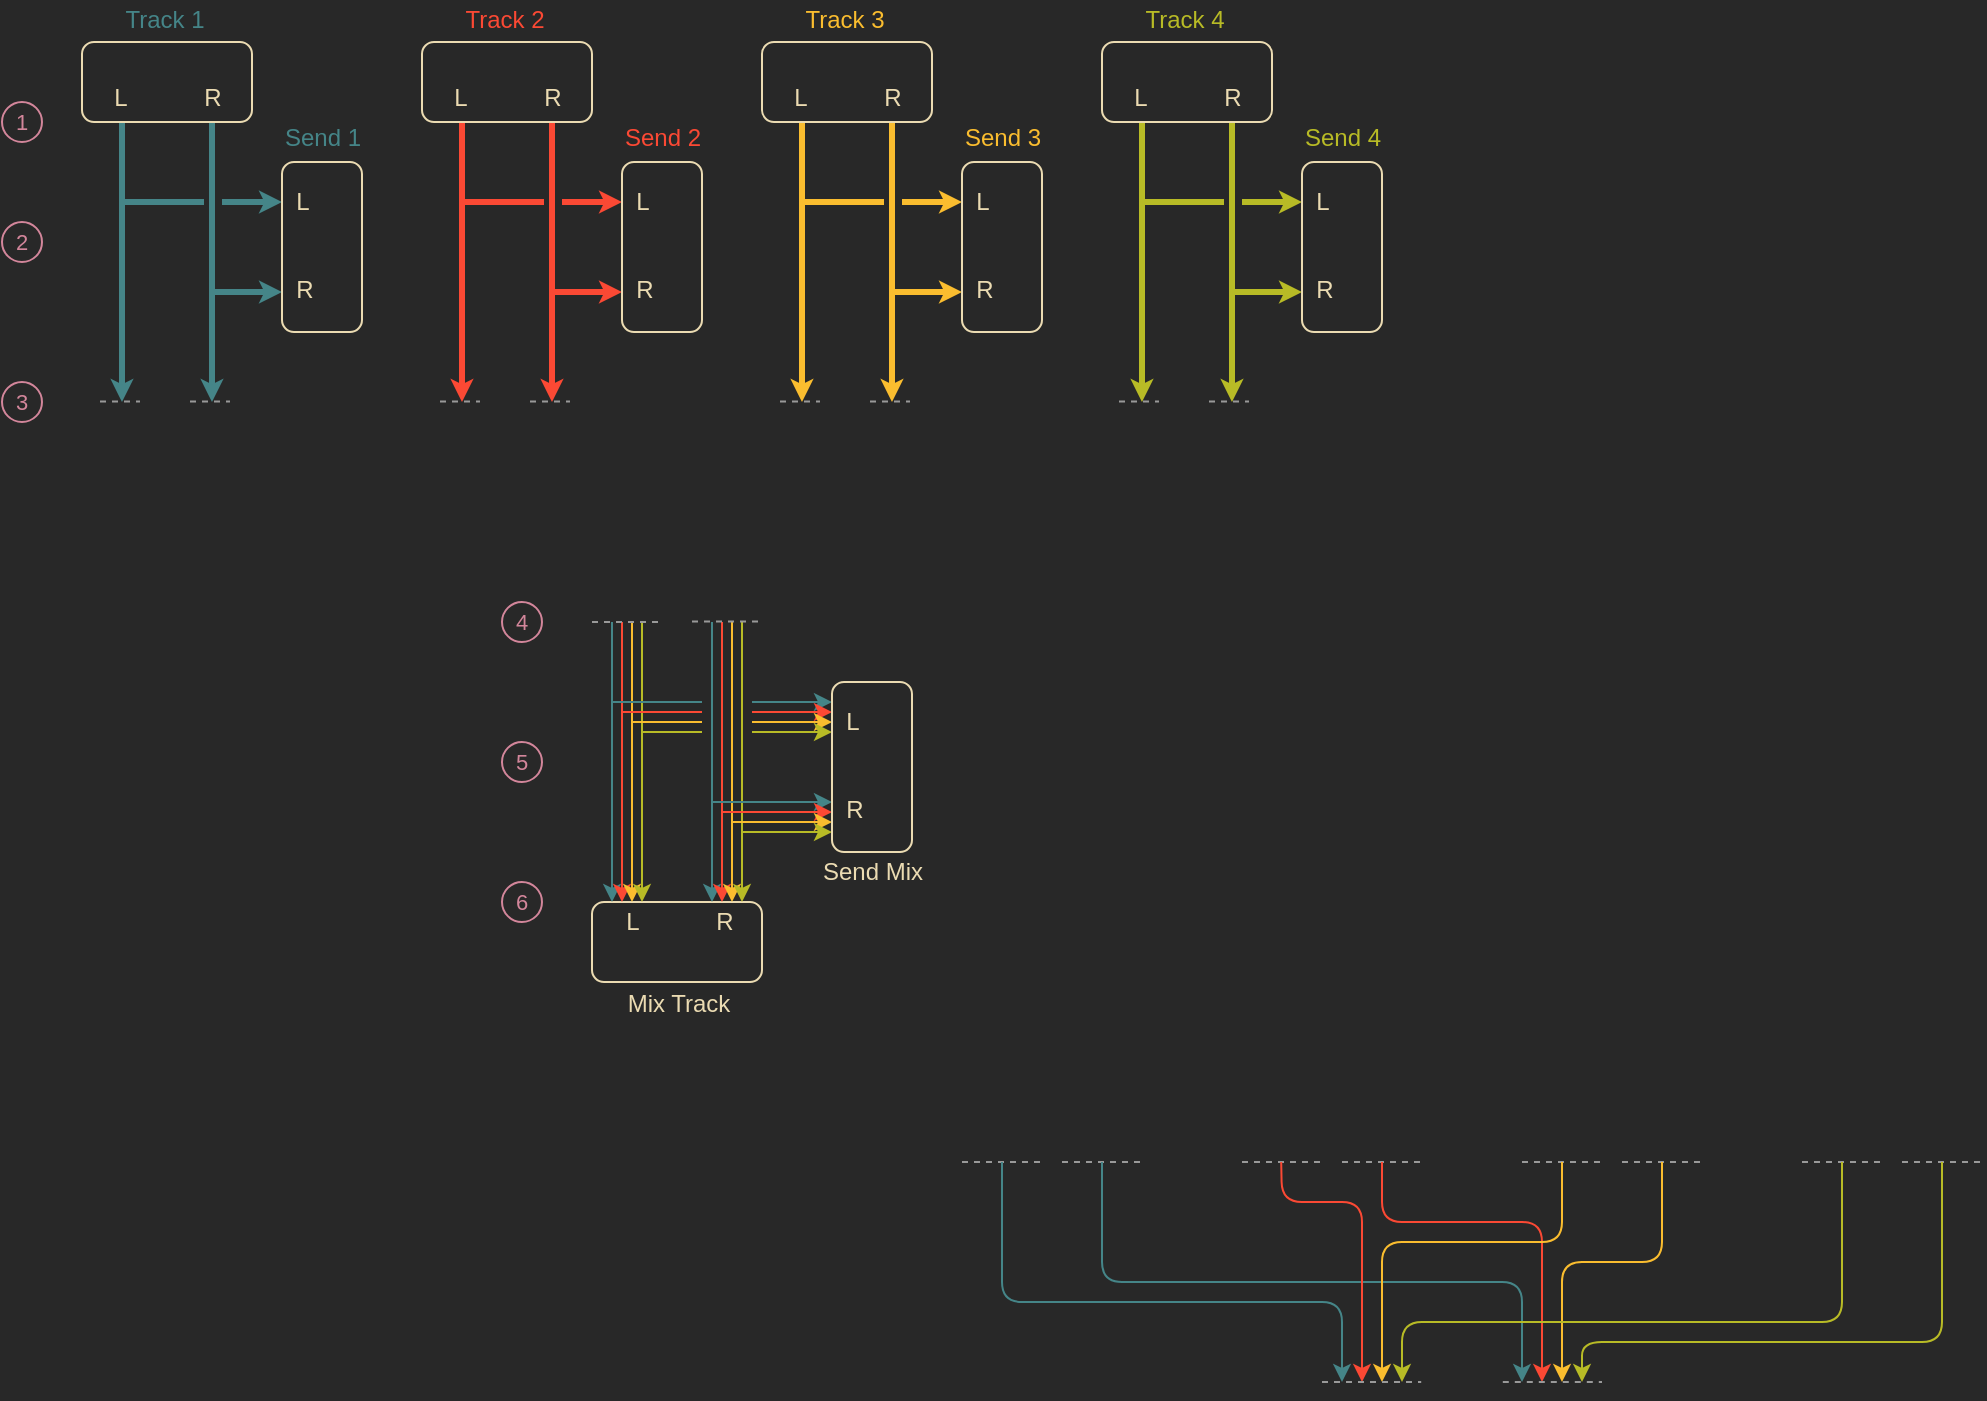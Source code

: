 <mxfile version="14.6.13" type="device"><diagram id="MW4TKRh5EKYy4bQn6-lB" name="Page-1"><mxGraphModel dx="1188" dy="754" grid="1" gridSize="10" guides="1" tooltips="1" connect="0" arrows="0" fold="1" page="1" pageScale="1" pageWidth="1100" pageHeight="850" background="#282828" math="0" shadow="0"><root><mxCell id="0"/><mxCell id="1" parent="0"/><mxCell id="tMvucrZqF7jBhHP5xZfq-64" value="Track 1" style="text;html=1;align=center;verticalAlign=middle;resizable=1;points=[];autosize=1;fontColor=#458588;movable=0;rotatable=0;deletable=0;editable=0;connectable=0;" parent="1" vertex="1"><mxGeometry x="91" y="19" width="60" height="20" as="geometry"/></mxCell><mxCell id="tMvucrZqF7jBhHP5xZfq-76" value="&lt;font&gt;1&lt;/font&gt;" style="ellipse;whiteSpace=wrap;html=1;aspect=fixed;rounded=1;fontSize=11;fillColor=#282828;fontColor=#d3869b;strokeColor=#d3869b;movable=0;resizable=1;rotatable=0;deletable=0;editable=0;connectable=0;" parent="1" vertex="1"><mxGeometry x="40" y="70" width="20" height="20" as="geometry"/></mxCell><mxCell id="Fj_ib0ddZ12_9ZGOI9lN-1" value="" style="rounded=1;whiteSpace=wrap;html=1;fontSize=8;strokeColor=#ebdbb2;fontColor=#ebdbb2;fillColor=#282828;movable=1;resizable=1;rotatable=1;deletable=1;editable=1;connectable=1;" parent="1" vertex="1"><mxGeometry x="335" y="470" width="85" height="40" as="geometry"/></mxCell><mxCell id="Fj_ib0ddZ12_9ZGOI9lN-5" value="" style="endArrow=classic;html=1;fillColor=#e1d5e7;strokeColor=#458588;movable=1;resizable=1;rotatable=1;deletable=1;editable=1;connectable=1;" parent="1" edge="1"><mxGeometry width="50" height="50" relative="1" as="geometry"><mxPoint x="345" y="330" as="sourcePoint"/><mxPoint x="345" y="470" as="targetPoint"/></mxGeometry></mxCell><mxCell id="Fj_ib0ddZ12_9ZGOI9lN-6" value="" style="endArrow=classic;html=1;fillColor=#f0a30a;strokeColor=#fb4934;movable=1;resizable=1;rotatable=1;deletable=1;editable=1;connectable=1;" parent="1" edge="1"><mxGeometry width="50" height="50" relative="1" as="geometry"><mxPoint x="350" y="330" as="sourcePoint"/><mxPoint x="350" y="470" as="targetPoint"/></mxGeometry></mxCell><mxCell id="Fj_ib0ddZ12_9ZGOI9lN-7" value="" style="endArrow=classic;html=1;fillColor=#e1d5e7;strokeColor=#fabd2f;movable=1;resizable=1;rotatable=1;deletable=1;editable=1;connectable=1;" parent="1" edge="1"><mxGeometry width="50" height="50" relative="1" as="geometry"><mxPoint x="355" y="330" as="sourcePoint"/><mxPoint x="355" y="470" as="targetPoint"/></mxGeometry></mxCell><mxCell id="Fj_ib0ddZ12_9ZGOI9lN-8" value="" style="endArrow=classic;html=1;fillColor=#f0a30a;strokeColor=#b8bb26;movable=1;resizable=1;rotatable=1;deletable=1;editable=1;connectable=1;" parent="1" edge="1"><mxGeometry width="50" height="50" relative="1" as="geometry"><mxPoint x="360" y="330" as="sourcePoint"/><mxPoint x="360" y="470" as="targetPoint"/></mxGeometry></mxCell><mxCell id="Fj_ib0ddZ12_9ZGOI9lN-18" value="" style="endArrow=classic;html=1;fillColor=#e1d5e7;strokeColor=#458588;movable=1;resizable=1;rotatable=1;deletable=1;editable=1;connectable=1;" parent="1" edge="1"><mxGeometry width="50" height="50" relative="1" as="geometry"><mxPoint x="395" y="330" as="sourcePoint"/><mxPoint x="395" y="470" as="targetPoint"/></mxGeometry></mxCell><mxCell id="Fj_ib0ddZ12_9ZGOI9lN-19" value="" style="endArrow=classic;html=1;fillColor=#f0a30a;strokeColor=#fb4934;movable=1;resizable=1;rotatable=1;deletable=1;editable=1;connectable=1;" parent="1" edge="1"><mxGeometry width="50" height="50" relative="1" as="geometry"><mxPoint x="400" y="330" as="sourcePoint"/><mxPoint x="400" y="470" as="targetPoint"/></mxGeometry></mxCell><mxCell id="Fj_ib0ddZ12_9ZGOI9lN-20" value="" style="endArrow=classic;html=1;fillColor=#e1d5e7;strokeColor=#fabd2f;movable=1;resizable=1;rotatable=1;deletable=1;editable=1;connectable=1;" parent="1" edge="1"><mxGeometry width="50" height="50" relative="1" as="geometry"><mxPoint x="405" y="330" as="sourcePoint"/><mxPoint x="405" y="470" as="targetPoint"/></mxGeometry></mxCell><mxCell id="Fj_ib0ddZ12_9ZGOI9lN-21" value="" style="endArrow=classic;html=1;fillColor=#f0a30a;strokeColor=#b8bb26;movable=1;resizable=1;rotatable=1;deletable=1;editable=1;connectable=1;" parent="1" edge="1"><mxGeometry width="50" height="50" relative="1" as="geometry"><mxPoint x="410" y="330" as="sourcePoint"/><mxPoint x="410" y="470" as="targetPoint"/></mxGeometry></mxCell><mxCell id="Fj_ib0ddZ12_9ZGOI9lN-22" value="&lt;br&gt;&lt;br&gt;&lt;br&gt;&lt;br&gt;&lt;br&gt;&lt;br&gt;&lt;br&gt;&lt;br&gt;&lt;br&gt;&lt;br&gt;&lt;br&gt;&lt;br&gt;&lt;br&gt;&lt;br&gt;&lt;br&gt;&lt;br&gt;" style="endArrow=classic;html=1;fillColor=#e1d5e7;strokeColor=#458588;movable=1;resizable=1;rotatable=1;deletable=1;editable=1;connectable=1;" parent="1" edge="1"><mxGeometry width="50" height="50" relative="1" as="geometry"><mxPoint x="415" y="370" as="sourcePoint"/><mxPoint x="455" y="370" as="targetPoint"/></mxGeometry></mxCell><mxCell id="Fj_ib0ddZ12_9ZGOI9lN-25" value="" style="endArrow=classic;html=1;fillColor=#f0a30a;strokeColor=#fb4934;movable=1;resizable=1;rotatable=1;deletable=1;editable=1;connectable=1;" parent="1" edge="1"><mxGeometry width="50" height="50" relative="1" as="geometry"><mxPoint x="415" y="375" as="sourcePoint"/><mxPoint x="455" y="375" as="targetPoint"/></mxGeometry></mxCell><mxCell id="Fj_ib0ddZ12_9ZGOI9lN-24" value="" style="endArrow=classic;html=1;fillColor=#e1d5e7;strokeColor=#fabd2f;movable=1;resizable=1;rotatable=1;deletable=1;editable=1;connectable=1;" parent="1" edge="1"><mxGeometry width="50" height="50" relative="1" as="geometry"><mxPoint x="415" y="380" as="sourcePoint"/><mxPoint x="455" y="380" as="targetPoint"/></mxGeometry></mxCell><mxCell id="Fj_ib0ddZ12_9ZGOI9lN-26" value="" style="endArrow=classic;html=1;fillColor=#f0a30a;strokeColor=#b8bb26;movable=1;resizable=1;rotatable=1;deletable=1;editable=1;connectable=1;" parent="1" edge="1"><mxGeometry width="50" height="50" relative="1" as="geometry"><mxPoint x="415" y="385" as="sourcePoint"/><mxPoint x="455" y="385" as="targetPoint"/></mxGeometry></mxCell><mxCell id="Fj_ib0ddZ12_9ZGOI9lN-27" value="" style="endArrow=classic;html=1;fillColor=#e1d5e7;strokeColor=#458588;movable=1;resizable=1;rotatable=1;deletable=1;editable=1;connectable=1;" parent="1" edge="1"><mxGeometry width="50" height="50" relative="1" as="geometry"><mxPoint x="395" y="420" as="sourcePoint"/><mxPoint x="455" y="420" as="targetPoint"/></mxGeometry></mxCell><mxCell id="Fj_ib0ddZ12_9ZGOI9lN-28" value="" style="endArrow=classic;html=1;fillColor=#f0a30a;strokeColor=#fb4934;movable=1;resizable=1;rotatable=1;deletable=1;editable=1;connectable=1;" parent="1" edge="1"><mxGeometry width="50" height="50" relative="1" as="geometry"><mxPoint x="400" y="425" as="sourcePoint"/><mxPoint x="455" y="425" as="targetPoint"/></mxGeometry></mxCell><mxCell id="Fj_ib0ddZ12_9ZGOI9lN-29" value="" style="endArrow=classic;html=1;fillColor=#e1d5e7;strokeColor=#fabd2f;movable=1;resizable=1;rotatable=1;deletable=1;editable=1;connectable=1;" parent="1" edge="1"><mxGeometry width="50" height="50" relative="1" as="geometry"><mxPoint x="405" y="430" as="sourcePoint"/><mxPoint x="455" y="430" as="targetPoint"/></mxGeometry></mxCell><mxCell id="Fj_ib0ddZ12_9ZGOI9lN-30" value="" style="endArrow=classic;html=1;fillColor=#f0a30a;strokeColor=#b8bb26;movable=1;resizable=1;rotatable=1;deletable=1;editable=1;connectable=1;" parent="1" edge="1"><mxGeometry width="50" height="50" relative="1" as="geometry"><mxPoint x="410" y="435" as="sourcePoint"/><mxPoint x="455" y="435" as="targetPoint"/></mxGeometry></mxCell><mxCell id="Fj_ib0ddZ12_9ZGOI9lN-33" value="" style="endArrow=classic;html=1;fillColor=#e1d5e7;strokeColor=#458588;strokeWidth=3;endSize=2;movable=0;resizable=1;rotatable=0;deletable=0;editable=0;connectable=0;startSize=4;" parent="1" edge="1"><mxGeometry width="50" height="50" relative="1" as="geometry"><mxPoint x="100" y="80" as="sourcePoint"/><mxPoint x="100" y="220" as="targetPoint"/></mxGeometry></mxCell><mxCell id="Fj_ib0ddZ12_9ZGOI9lN-35" value="" style="endArrow=classic;html=1;fillColor=#e1d5e7;strokeColor=#458588;strokeWidth=3;endSize=2;movable=0;resizable=1;rotatable=0;deletable=0;editable=0;connectable=0;startSize=4;" parent="1" edge="1"><mxGeometry width="50" height="50" relative="1" as="geometry"><mxPoint x="145" y="80" as="sourcePoint"/><mxPoint x="145" y="220" as="targetPoint"/></mxGeometry></mxCell><mxCell id="Fj_ib0ddZ12_9ZGOI9lN-31" value="" style="rounded=1;whiteSpace=wrap;html=1;fontSize=8;strokeColor=#ebdbb2;fontColor=#ebdbb2;fillColor=#282828;movable=0;resizable=1;rotatable=0;deletable=0;editable=0;connectable=0;" parent="1" vertex="1"><mxGeometry x="80" y="40" width="85" height="40" as="geometry"/></mxCell><mxCell id="Fj_ib0ddZ12_9ZGOI9lN-36" value="" style="endArrow=classic;html=1;fillColor=#e1d5e7;strokeColor=#458588;strokeWidth=3;endSize=2;movable=0;resizable=1;rotatable=0;deletable=0;editable=0;connectable=0;startSize=4;" parent="1" edge="1"><mxGeometry width="50" height="50" relative="1" as="geometry"><mxPoint x="150" y="120" as="sourcePoint"/><mxPoint x="180" y="120" as="targetPoint"/></mxGeometry></mxCell><mxCell id="Fj_ib0ddZ12_9ZGOI9lN-37" value="" style="endArrow=classic;html=1;fillColor=#e1d5e7;strokeColor=#458588;strokeWidth=3;endSize=2;movable=0;resizable=1;rotatable=0;deletable=0;editable=0;connectable=0;startSize=4;" parent="1" edge="1"><mxGeometry width="50" height="50" relative="1" as="geometry"><mxPoint x="145" y="165" as="sourcePoint"/><mxPoint x="180" y="165" as="targetPoint"/></mxGeometry></mxCell><mxCell id="Fj_ib0ddZ12_9ZGOI9lN-38" value="" style="endArrow=none;html=1;fillColor=#e1d5e7;strokeColor=#458588;strokeWidth=3;endSize=2;endFill=0;movable=0;resizable=1;rotatable=0;deletable=0;editable=0;connectable=0;startSize=4;" parent="1" edge="1"><mxGeometry width="50" height="50" relative="1" as="geometry"><mxPoint x="101" y="120" as="sourcePoint"/><mxPoint x="141" y="120" as="targetPoint"/></mxGeometry></mxCell><mxCell id="Fj_ib0ddZ12_9ZGOI9lN-39" value="" style="endArrow=none;html=1;fontSize=8;fillColor=#f0a30a;dashed=1;strokeColor=#999999;movable=0;resizable=1;rotatable=0;deletable=0;editable=0;connectable=0;strokeWidth=1;" parent="1" edge="1"><mxGeometry width="50" height="50" relative="1" as="geometry"><mxPoint x="89" y="219.76" as="sourcePoint"/><mxPoint x="109" y="219.76" as="targetPoint"/></mxGeometry></mxCell><mxCell id="Fj_ib0ddZ12_9ZGOI9lN-40" value="" style="endArrow=none;html=1;fontSize=8;fillColor=#f0a30a;dashed=1;strokeColor=#999999;movable=0;resizable=1;rotatable=0;deletable=0;editable=0;connectable=0;strokeWidth=1;" parent="1" edge="1"><mxGeometry width="50" height="50" relative="1" as="geometry"><mxPoint x="134" y="219.76" as="sourcePoint"/><mxPoint x="154" y="219.76" as="targetPoint"/></mxGeometry></mxCell><mxCell id="Fj_ib0ddZ12_9ZGOI9lN-32" value="" style="rounded=1;whiteSpace=wrap;html=1;fontSize=8;strokeColor=#ebdbb2;fontColor=#ebdbb2;fillColor=#282828;movable=0;resizable=1;rotatable=0;deletable=0;editable=0;connectable=0;" parent="1" vertex="1"><mxGeometry x="180" y="100" width="40" height="85" as="geometry"/></mxCell><mxCell id="Fj_ib0ddZ12_9ZGOI9lN-41" value="Mix Track" style="text;html=1;align=center;verticalAlign=middle;resizable=1;points=[];autosize=1;fontColor=#ebdbb2;movable=1;rotatable=1;deletable=1;editable=1;connectable=1;" parent="1" vertex="1"><mxGeometry x="347" y="512" width="61" height="18" as="geometry"/></mxCell><mxCell id="Fj_ib0ddZ12_9ZGOI9lN-42" value="Send 1" style="text;html=1;align=center;verticalAlign=middle;resizable=1;points=[];autosize=1;fontColor=#458588;movable=0;rotatable=0;deletable=0;editable=0;connectable=0;" parent="1" vertex="1"><mxGeometry x="175" y="78" width="50" height="20" as="geometry"/></mxCell><mxCell id="Fj_ib0ddZ12_9ZGOI9lN-43" value="L" style="text;html=1;align=center;verticalAlign=middle;resizable=1;points=[];autosize=1;fontColor=#ebdbb2;movable=0;rotatable=0;deletable=0;editable=0;connectable=0;" parent="1" vertex="1"><mxGeometry x="89" y="58" width="20" height="20" as="geometry"/></mxCell><mxCell id="Fj_ib0ddZ12_9ZGOI9lN-44" value="R" style="text;html=1;align=center;verticalAlign=middle;resizable=1;points=[];autosize=1;fontColor=#ebdbb2;movable=0;rotatable=0;deletable=0;editable=0;connectable=0;" parent="1" vertex="1"><mxGeometry x="135" y="58" width="20" height="20" as="geometry"/></mxCell><mxCell id="Fj_ib0ddZ12_9ZGOI9lN-45" value="L" style="text;html=1;align=center;verticalAlign=middle;resizable=1;points=[];autosize=1;fontColor=#ebdbb2;movable=0;rotatable=0;deletable=0;editable=0;connectable=0;" parent="1" vertex="1"><mxGeometry x="180" y="110" width="20" height="20" as="geometry"/></mxCell><mxCell id="Fj_ib0ddZ12_9ZGOI9lN-46" value="R" style="text;html=1;align=center;verticalAlign=middle;resizable=1;points=[];autosize=1;fontColor=#ebdbb2;movable=0;rotatable=0;deletable=0;editable=0;connectable=0;" parent="1" vertex="1"><mxGeometry x="181" y="155" width="19" height="18" as="geometry"/></mxCell><mxCell id="Fj_ib0ddZ12_9ZGOI9lN-47" value="Track 2" style="text;html=1;align=center;verticalAlign=middle;resizable=1;points=[];autosize=1;fontColor=#FB4934;movable=0;rotatable=0;deletable=0;editable=0;connectable=0;" parent="1" vertex="1"><mxGeometry x="261" y="19" width="60" height="20" as="geometry"/></mxCell><mxCell id="Fj_ib0ddZ12_9ZGOI9lN-48" value="" style="endArrow=classic;html=1;fillColor=#e1d5e7;strokeWidth=3;endSize=2;strokeColor=#FB4934;movable=0;resizable=1;rotatable=0;deletable=0;editable=0;connectable=0;startSize=4;" parent="1" edge="1"><mxGeometry width="50" height="50" relative="1" as="geometry"><mxPoint x="270" y="80" as="sourcePoint"/><mxPoint x="270" y="220" as="targetPoint"/></mxGeometry></mxCell><mxCell id="Fj_ib0ddZ12_9ZGOI9lN-49" value="" style="endArrow=classic;html=1;fillColor=#e1d5e7;strokeWidth=3;endSize=2;strokeColor=#FB4934;movable=0;resizable=1;rotatable=0;deletable=0;editable=0;connectable=0;startSize=4;" parent="1" edge="1"><mxGeometry width="50" height="50" relative="1" as="geometry"><mxPoint x="315" y="80" as="sourcePoint"/><mxPoint x="315" y="220" as="targetPoint"/></mxGeometry></mxCell><mxCell id="Fj_ib0ddZ12_9ZGOI9lN-50" value="" style="rounded=1;whiteSpace=wrap;html=1;fontSize=8;strokeColor=#ebdbb2;fontColor=#ebdbb2;fillColor=#282828;movable=0;resizable=1;rotatable=0;deletable=0;editable=0;connectable=0;" parent="1" vertex="1"><mxGeometry x="250" y="40" width="85" height="40" as="geometry"/></mxCell><mxCell id="Fj_ib0ddZ12_9ZGOI9lN-51" value="" style="endArrow=classic;html=1;fillColor=#e1d5e7;strokeWidth=3;endSize=2;strokeColor=#FB4934;movable=0;resizable=1;rotatable=0;deletable=0;editable=0;connectable=0;startSize=4;" parent="1" edge="1"><mxGeometry width="50" height="50" relative="1" as="geometry"><mxPoint x="320" y="120" as="sourcePoint"/><mxPoint x="350" y="120" as="targetPoint"/></mxGeometry></mxCell><mxCell id="Fj_ib0ddZ12_9ZGOI9lN-52" value="" style="endArrow=classic;html=1;fillColor=#e1d5e7;strokeWidth=3;endSize=2;strokeColor=#FB4934;movable=0;resizable=1;rotatable=0;deletable=0;editable=0;connectable=0;startSize=4;" parent="1" edge="1"><mxGeometry width="50" height="50" relative="1" as="geometry"><mxPoint x="315" y="165" as="sourcePoint"/><mxPoint x="350" y="165" as="targetPoint"/></mxGeometry></mxCell><mxCell id="Fj_ib0ddZ12_9ZGOI9lN-53" value="" style="endArrow=none;html=1;fillColor=#e1d5e7;strokeWidth=3;endSize=2;endFill=0;strokeColor=#FB4934;movable=0;resizable=1;rotatable=0;deletable=0;editable=0;connectable=0;startSize=4;" parent="1" edge="1"><mxGeometry width="50" height="50" relative="1" as="geometry"><mxPoint x="271" y="120" as="sourcePoint"/><mxPoint x="311" y="120" as="targetPoint"/></mxGeometry></mxCell><mxCell id="Fj_ib0ddZ12_9ZGOI9lN-54" value="" style="endArrow=none;html=1;fontSize=8;fillColor=#f0a30a;dashed=1;strokeColor=#999999;movable=0;resizable=1;rotatable=0;deletable=0;editable=0;connectable=0;strokeWidth=1;" parent="1" edge="1"><mxGeometry width="50" height="50" relative="1" as="geometry"><mxPoint x="259" y="219.76" as="sourcePoint"/><mxPoint x="279" y="219.76" as="targetPoint"/></mxGeometry></mxCell><mxCell id="Fj_ib0ddZ12_9ZGOI9lN-55" value="" style="endArrow=none;html=1;fontSize=8;fillColor=#f0a30a;dashed=1;strokeColor=#999999;movable=0;resizable=1;rotatable=0;deletable=0;editable=0;connectable=0;strokeWidth=1;" parent="1" edge="1"><mxGeometry width="50" height="50" relative="1" as="geometry"><mxPoint x="304" y="219.76" as="sourcePoint"/><mxPoint x="324" y="219.76" as="targetPoint"/></mxGeometry></mxCell><mxCell id="Fj_ib0ddZ12_9ZGOI9lN-56" value="" style="rounded=1;whiteSpace=wrap;html=1;fontSize=8;strokeColor=#ebdbb2;fontColor=#ebdbb2;fillColor=#282828;movable=0;resizable=1;rotatable=0;deletable=0;editable=0;connectable=0;" parent="1" vertex="1"><mxGeometry x="350" y="100" width="40" height="85" as="geometry"/></mxCell><mxCell id="Fj_ib0ddZ12_9ZGOI9lN-57" value="Send 2" style="text;html=1;align=center;verticalAlign=middle;resizable=1;points=[];autosize=1;fontColor=#FB4934;movable=0;rotatable=0;deletable=0;editable=0;connectable=0;" parent="1" vertex="1"><mxGeometry x="345" y="78" width="50" height="20" as="geometry"/></mxCell><mxCell id="Fj_ib0ddZ12_9ZGOI9lN-58" value="L" style="text;html=1;align=center;verticalAlign=middle;resizable=1;points=[];autosize=1;fontColor=#ebdbb2;movable=0;rotatable=0;deletable=0;editable=0;connectable=0;" parent="1" vertex="1"><mxGeometry x="259" y="58" width="20" height="20" as="geometry"/></mxCell><mxCell id="Fj_ib0ddZ12_9ZGOI9lN-59" value="R" style="text;html=1;align=center;verticalAlign=middle;resizable=1;points=[];autosize=1;fontColor=#ebdbb2;movable=0;rotatable=0;deletable=0;editable=0;connectable=0;" parent="1" vertex="1"><mxGeometry x="305" y="58" width="20" height="20" as="geometry"/></mxCell><mxCell id="Fj_ib0ddZ12_9ZGOI9lN-60" value="L" style="text;html=1;align=center;verticalAlign=middle;resizable=1;points=[];autosize=1;fontColor=#ebdbb2;movable=0;rotatable=0;deletable=0;editable=0;connectable=0;" parent="1" vertex="1"><mxGeometry x="350" y="110" width="20" height="20" as="geometry"/></mxCell><mxCell id="Fj_ib0ddZ12_9ZGOI9lN-61" value="R" style="text;html=1;align=center;verticalAlign=middle;resizable=1;points=[];autosize=1;fontColor=#ebdbb2;movable=0;rotatable=0;deletable=0;editable=0;connectable=0;" parent="1" vertex="1"><mxGeometry x="351" y="155" width="19" height="18" as="geometry"/></mxCell><mxCell id="Fj_ib0ddZ12_9ZGOI9lN-62" value="Track 3" style="text;html=1;align=center;verticalAlign=middle;resizable=1;points=[];autosize=1;fontColor=#FABD2F;movable=0;rotatable=0;deletable=0;editable=0;connectable=0;" parent="1" vertex="1"><mxGeometry x="431" y="19" width="60" height="20" as="geometry"/></mxCell><mxCell id="Fj_ib0ddZ12_9ZGOI9lN-63" value="" style="endArrow=classic;html=1;fillColor=#e1d5e7;strokeWidth=3;endSize=2;strokeColor=#FABD2F;movable=0;resizable=1;rotatable=0;deletable=0;editable=0;connectable=0;startSize=4;" parent="1" edge="1"><mxGeometry width="50" height="50" relative="1" as="geometry"><mxPoint x="440" y="80" as="sourcePoint"/><mxPoint x="440" y="220" as="targetPoint"/></mxGeometry></mxCell><mxCell id="Fj_ib0ddZ12_9ZGOI9lN-64" value="" style="endArrow=classic;html=1;fillColor=#e1d5e7;strokeWidth=3;endSize=2;strokeColor=#FABD2F;movable=0;resizable=1;rotatable=0;deletable=0;editable=0;connectable=0;startSize=4;" parent="1" edge="1"><mxGeometry width="50" height="50" relative="1" as="geometry"><mxPoint x="485" y="80" as="sourcePoint"/><mxPoint x="485" y="220" as="targetPoint"/></mxGeometry></mxCell><mxCell id="Fj_ib0ddZ12_9ZGOI9lN-65" value="" style="rounded=1;whiteSpace=wrap;html=1;fontSize=8;strokeColor=#ebdbb2;fontColor=#ebdbb2;fillColor=#282828;movable=0;resizable=1;rotatable=0;deletable=0;editable=0;connectable=0;" parent="1" vertex="1"><mxGeometry x="420" y="40" width="85" height="40" as="geometry"/></mxCell><mxCell id="Fj_ib0ddZ12_9ZGOI9lN-66" value="" style="endArrow=classic;html=1;fillColor=#e1d5e7;strokeWidth=3;endSize=2;strokeColor=#FABD2F;movable=0;resizable=1;rotatable=0;deletable=0;editable=0;connectable=0;startSize=4;" parent="1" edge="1"><mxGeometry width="50" height="50" relative="1" as="geometry"><mxPoint x="490" y="120.0" as="sourcePoint"/><mxPoint x="520" y="120.0" as="targetPoint"/></mxGeometry></mxCell><mxCell id="Fj_ib0ddZ12_9ZGOI9lN-67" value="" style="endArrow=classic;html=1;fillColor=#e1d5e7;strokeWidth=3;endSize=2;strokeColor=#FABD2F;movable=0;resizable=1;rotatable=0;deletable=0;editable=0;connectable=0;startSize=4;" parent="1" edge="1"><mxGeometry width="50" height="50" relative="1" as="geometry"><mxPoint x="485" y="165" as="sourcePoint"/><mxPoint x="520" y="165" as="targetPoint"/></mxGeometry></mxCell><mxCell id="Fj_ib0ddZ12_9ZGOI9lN-68" value="" style="endArrow=none;html=1;fillColor=#e1d5e7;strokeWidth=3;endSize=2;endFill=0;strokeColor=#FABD2F;movable=0;resizable=1;rotatable=0;deletable=0;editable=0;connectable=0;startSize=4;" parent="1" edge="1"><mxGeometry width="50" height="50" relative="1" as="geometry"><mxPoint x="441" y="120.0" as="sourcePoint"/><mxPoint x="481" y="120.0" as="targetPoint"/></mxGeometry></mxCell><mxCell id="Fj_ib0ddZ12_9ZGOI9lN-69" value="" style="endArrow=none;html=1;fontSize=8;fillColor=#f0a30a;dashed=1;strokeColor=#999999;movable=0;resizable=1;rotatable=0;deletable=0;editable=0;connectable=0;" parent="1" edge="1"><mxGeometry width="50" height="50" relative="1" as="geometry"><mxPoint x="429" y="219.76" as="sourcePoint"/><mxPoint x="449" y="219.76" as="targetPoint"/></mxGeometry></mxCell><mxCell id="Fj_ib0ddZ12_9ZGOI9lN-70" value="" style="endArrow=none;html=1;fontSize=8;fillColor=#f0a30a;dashed=1;strokeColor=#999999;movable=0;resizable=1;rotatable=0;deletable=0;editable=0;connectable=0;" parent="1" edge="1"><mxGeometry width="50" height="50" relative="1" as="geometry"><mxPoint x="474" y="219.76" as="sourcePoint"/><mxPoint x="494" y="219.76" as="targetPoint"/></mxGeometry></mxCell><mxCell id="Fj_ib0ddZ12_9ZGOI9lN-71" value="" style="rounded=1;whiteSpace=wrap;html=1;fontSize=8;strokeColor=#ebdbb2;fontColor=#ebdbb2;fillColor=#282828;movable=0;resizable=1;rotatable=0;deletable=0;editable=0;connectable=0;" parent="1" vertex="1"><mxGeometry x="520" y="100" width="40" height="85" as="geometry"/></mxCell><mxCell id="Fj_ib0ddZ12_9ZGOI9lN-72" value="Send 3" style="text;html=1;align=center;verticalAlign=middle;resizable=1;points=[];autosize=1;fontColor=#FABD2F;movable=0;rotatable=0;deletable=0;editable=0;connectable=0;" parent="1" vertex="1"><mxGeometry x="515" y="78" width="50" height="20" as="geometry"/></mxCell><mxCell id="Fj_ib0ddZ12_9ZGOI9lN-73" value="L" style="text;html=1;align=center;verticalAlign=middle;resizable=1;points=[];autosize=1;fontColor=#ebdbb2;movable=0;rotatable=0;deletable=0;editable=0;connectable=0;" parent="1" vertex="1"><mxGeometry x="429" y="58" width="20" height="20" as="geometry"/></mxCell><mxCell id="Fj_ib0ddZ12_9ZGOI9lN-74" value="R" style="text;html=1;align=center;verticalAlign=middle;resizable=1;points=[];autosize=1;fontColor=#ebdbb2;movable=0;rotatable=0;deletable=0;editable=0;connectable=0;" parent="1" vertex="1"><mxGeometry x="475" y="58" width="20" height="20" as="geometry"/></mxCell><mxCell id="Fj_ib0ddZ12_9ZGOI9lN-75" value="L" style="text;html=1;align=center;verticalAlign=middle;resizable=1;points=[];autosize=1;fontColor=#ebdbb2;movable=0;rotatable=0;deletable=0;editable=0;connectable=0;" parent="1" vertex="1"><mxGeometry x="520" y="110" width="20" height="20" as="geometry"/></mxCell><mxCell id="Fj_ib0ddZ12_9ZGOI9lN-76" value="R" style="text;html=1;align=center;verticalAlign=middle;resizable=1;points=[];autosize=1;fontColor=#ebdbb2;movable=0;rotatable=0;deletable=0;editable=0;connectable=0;" parent="1" vertex="1"><mxGeometry x="521" y="155" width="19" height="18" as="geometry"/></mxCell><mxCell id="Fj_ib0ddZ12_9ZGOI9lN-77" value="Track 4" style="text;html=1;align=center;verticalAlign=middle;resizable=1;points=[];autosize=1;fontColor=#B8BB26;movable=0;rotatable=0;deletable=0;editable=0;connectable=0;" parent="1" vertex="1"><mxGeometry x="601" y="19" width="60" height="20" as="geometry"/></mxCell><mxCell id="Fj_ib0ddZ12_9ZGOI9lN-78" value="" style="endArrow=classic;html=1;fillColor=#e1d5e7;strokeWidth=3;endSize=2;strokeColor=#B8BB26;movable=0;resizable=1;rotatable=0;deletable=0;editable=0;connectable=0;startSize=4;" parent="1" edge="1"><mxGeometry width="50" height="50" relative="1" as="geometry"><mxPoint x="610" y="80" as="sourcePoint"/><mxPoint x="610" y="220" as="targetPoint"/></mxGeometry></mxCell><mxCell id="Fj_ib0ddZ12_9ZGOI9lN-79" value="" style="endArrow=classic;html=1;fillColor=#e1d5e7;strokeWidth=3;endSize=2;strokeColor=#B8BB26;movable=0;resizable=1;rotatable=0;deletable=0;editable=0;connectable=0;startSize=4;" parent="1" edge="1"><mxGeometry width="50" height="50" relative="1" as="geometry"><mxPoint x="655" y="80" as="sourcePoint"/><mxPoint x="655" y="220" as="targetPoint"/></mxGeometry></mxCell><mxCell id="Fj_ib0ddZ12_9ZGOI9lN-80" value="" style="rounded=1;whiteSpace=wrap;html=1;fontSize=8;strokeColor=#ebdbb2;fontColor=#ebdbb2;fillColor=#282828;movable=0;resizable=1;rotatable=0;deletable=0;editable=0;connectable=0;" parent="1" vertex="1"><mxGeometry x="590" y="40" width="85" height="40" as="geometry"/></mxCell><mxCell id="Fj_ib0ddZ12_9ZGOI9lN-81" value="" style="endArrow=classic;html=1;fillColor=#e1d5e7;strokeWidth=3;endSize=2;strokeColor=#B8BB26;movable=0;resizable=1;rotatable=0;deletable=0;editable=0;connectable=0;startSize=4;" parent="1" edge="1"><mxGeometry width="50" height="50" relative="1" as="geometry"><mxPoint x="660" y="120.0" as="sourcePoint"/><mxPoint x="690" y="120.0" as="targetPoint"/></mxGeometry></mxCell><mxCell id="Fj_ib0ddZ12_9ZGOI9lN-82" value="" style="endArrow=classic;html=1;fillColor=#e1d5e7;strokeWidth=3;endSize=2;strokeColor=#B8BB26;movable=0;resizable=1;rotatable=0;deletable=0;editable=0;connectable=0;startSize=4;" parent="1" edge="1"><mxGeometry width="50" height="50" relative="1" as="geometry"><mxPoint x="655" y="165" as="sourcePoint"/><mxPoint x="690" y="165" as="targetPoint"/></mxGeometry></mxCell><mxCell id="Fj_ib0ddZ12_9ZGOI9lN-83" value="" style="endArrow=none;html=1;fillColor=#e1d5e7;strokeWidth=3;endSize=2;endFill=0;strokeColor=#B8BB26;movable=0;resizable=1;rotatable=0;deletable=0;editable=0;connectable=0;startSize=4;" parent="1" edge="1"><mxGeometry width="50" height="50" relative="1" as="geometry"><mxPoint x="611" y="120.0" as="sourcePoint"/><mxPoint x="651" y="120.0" as="targetPoint"/></mxGeometry></mxCell><mxCell id="Fj_ib0ddZ12_9ZGOI9lN-86" value="" style="rounded=1;whiteSpace=wrap;html=1;fontSize=8;strokeColor=#ebdbb2;fontColor=#ebdbb2;fillColor=#282828;movable=0;resizable=1;rotatable=0;deletable=0;editable=0;connectable=0;" parent="1" vertex="1"><mxGeometry x="690" y="100" width="40" height="85" as="geometry"/></mxCell><mxCell id="Fj_ib0ddZ12_9ZGOI9lN-87" value="Send 4" style="text;html=1;align=center;verticalAlign=middle;resizable=1;points=[];autosize=1;fontColor=#B8BB26;movable=0;rotatable=0;deletable=0;editable=0;connectable=0;" parent="1" vertex="1"><mxGeometry x="685" y="78" width="50" height="20" as="geometry"/></mxCell><mxCell id="Fj_ib0ddZ12_9ZGOI9lN-88" value="L" style="text;html=1;align=center;verticalAlign=middle;resizable=1;points=[];autosize=1;fontColor=#ebdbb2;movable=0;rotatable=0;deletable=0;editable=0;connectable=0;" parent="1" vertex="1"><mxGeometry x="599" y="58" width="20" height="20" as="geometry"/></mxCell><mxCell id="Fj_ib0ddZ12_9ZGOI9lN-89" value="R" style="text;html=1;align=center;verticalAlign=middle;resizable=1;points=[];autosize=1;fontColor=#ebdbb2;movable=0;rotatable=0;deletable=0;editable=0;connectable=0;" parent="1" vertex="1"><mxGeometry x="645" y="58" width="20" height="20" as="geometry"/></mxCell><mxCell id="Fj_ib0ddZ12_9ZGOI9lN-90" value="L" style="text;html=1;align=center;verticalAlign=middle;resizable=1;points=[];autosize=1;fontColor=#ebdbb2;movable=0;rotatable=0;deletable=0;editable=0;connectable=0;" parent="1" vertex="1"><mxGeometry x="690" y="110" width="20" height="20" as="geometry"/></mxCell><mxCell id="Fj_ib0ddZ12_9ZGOI9lN-91" value="R" style="text;html=1;align=center;verticalAlign=middle;resizable=1;points=[];autosize=1;fontColor=#ebdbb2;movable=0;rotatable=0;deletable=0;editable=0;connectable=0;" parent="1" vertex="1"><mxGeometry x="691" y="155" width="19" height="18" as="geometry"/></mxCell><mxCell id="Fj_ib0ddZ12_9ZGOI9lN-92" value="Send Mix" style="text;html=1;align=center;verticalAlign=middle;resizable=1;points=[];autosize=1;fontColor=#ebdbb2;movable=1;rotatable=1;deletable=1;editable=1;connectable=1;" parent="1" vertex="1"><mxGeometry x="440" y="445" width="70" height="20" as="geometry"/></mxCell><mxCell id="Fj_ib0ddZ12_9ZGOI9lN-93" value="&lt;font&gt;2&lt;/font&gt;" style="ellipse;whiteSpace=wrap;html=1;aspect=fixed;rounded=1;fontSize=11;fillColor=#282828;fontColor=#d3869b;strokeColor=#d3869b;movable=0;resizable=1;rotatable=0;deletable=0;editable=0;connectable=0;" parent="1" vertex="1"><mxGeometry x="40" y="130" width="20" height="20" as="geometry"/></mxCell><mxCell id="Fj_ib0ddZ12_9ZGOI9lN-94" value="&lt;font&gt;3&lt;/font&gt;" style="ellipse;whiteSpace=wrap;html=1;aspect=fixed;rounded=1;fontSize=11;fillColor=#282828;fontColor=#d3869b;strokeColor=#d3869b;movable=0;resizable=1;rotatable=0;deletable=0;editable=0;connectable=0;" parent="1" vertex="1"><mxGeometry x="40" y="210" width="20" height="20" as="geometry"/></mxCell><mxCell id="PZL3OJ_SggGf5I61600R-1" value="" style="endArrow=none;html=1;fontSize=8;fillColor=#e1d5e7;dashed=1;strokeColor=#999999;" edge="1" parent="1"><mxGeometry width="50" height="50" relative="1" as="geometry"><mxPoint x="520" y="600" as="sourcePoint"/><mxPoint x="560" y="600" as="targetPoint"/></mxGeometry></mxCell><mxCell id="PZL3OJ_SggGf5I61600R-2" value="" style="endArrow=none;html=1;fontSize=8;fillColor=#e1d5e7;dashed=1;strokeColor=#999999;" edge="1" parent="1"><mxGeometry width="50" height="50" relative="1" as="geometry"><mxPoint x="570" y="600" as="sourcePoint"/><mxPoint x="610" y="600" as="targetPoint"/></mxGeometry></mxCell><mxCell id="PZL3OJ_SggGf5I61600R-3" value="" style="endArrow=none;html=1;fontSize=8;fillColor=#f0a30a;dashed=1;strokeColor=#999999;" edge="1" parent="1"><mxGeometry width="50" height="50" relative="1" as="geometry"><mxPoint x="660" y="600" as="sourcePoint"/><mxPoint x="700" y="600" as="targetPoint"/></mxGeometry></mxCell><mxCell id="PZL3OJ_SggGf5I61600R-4" value="" style="endArrow=none;html=1;fontSize=8;fillColor=#f0a30a;dashed=1;strokeColor=#999999;" edge="1" parent="1"><mxGeometry width="50" height="50" relative="1" as="geometry"><mxPoint x="710" y="600" as="sourcePoint"/><mxPoint x="750" y="600" as="targetPoint"/></mxGeometry></mxCell><mxCell id="PZL3OJ_SggGf5I61600R-5" value="" style="endArrow=none;html=1;fontSize=8;fillColor=#e1d5e7;dashed=1;strokeColor=#999999;" edge="1" parent="1"><mxGeometry width="50" height="50" relative="1" as="geometry"><mxPoint x="800" y="600" as="sourcePoint"/><mxPoint x="840" y="600" as="targetPoint"/></mxGeometry></mxCell><mxCell id="PZL3OJ_SggGf5I61600R-6" value="" style="endArrow=none;html=1;fontSize=8;fillColor=#e1d5e7;dashed=1;strokeColor=#999999;" edge="1" parent="1"><mxGeometry width="50" height="50" relative="1" as="geometry"><mxPoint x="850" y="600" as="sourcePoint"/><mxPoint x="890" y="600" as="targetPoint"/></mxGeometry></mxCell><mxCell id="PZL3OJ_SggGf5I61600R-7" value="" style="endArrow=none;html=1;fontSize=8;fillColor=#f0a30a;dashed=1;strokeColor=#999999;" edge="1" parent="1"><mxGeometry width="50" height="50" relative="1" as="geometry"><mxPoint x="940" y="600" as="sourcePoint"/><mxPoint x="980" y="600" as="targetPoint"/></mxGeometry></mxCell><mxCell id="PZL3OJ_SggGf5I61600R-8" value="" style="endArrow=none;html=1;fontSize=8;fillColor=#f0a30a;dashed=1;strokeColor=#999999;" edge="1" parent="1"><mxGeometry width="50" height="50" relative="1" as="geometry"><mxPoint x="990" y="600" as="sourcePoint"/><mxPoint x="1030" y="600" as="targetPoint"/></mxGeometry></mxCell><mxCell id="PZL3OJ_SggGf5I61600R-9" value="" style="endArrow=classic;html=1;fillColor=#e1d5e7;strokeColor=#458588;" edge="1" parent="1"><mxGeometry width="50" height="50" relative="1" as="geometry"><mxPoint x="540" y="600" as="sourcePoint"/><mxPoint x="710" y="710" as="targetPoint"/><Array as="points"><mxPoint x="540" y="670"/><mxPoint x="710" y="670"/></Array></mxGeometry></mxCell><mxCell id="PZL3OJ_SggGf5I61600R-10" value="" style="endArrow=classic;html=1;fillColor=#e1d5e7;strokeColor=#458588;" edge="1" parent="1"><mxGeometry width="50" height="50" relative="1" as="geometry"><mxPoint x="590" y="600" as="sourcePoint"/><mxPoint x="800" y="710" as="targetPoint"/><Array as="points"><mxPoint x="590" y="660"/><mxPoint x="800" y="660"/></Array></mxGeometry></mxCell><mxCell id="PZL3OJ_SggGf5I61600R-11" value="" style="endArrow=classic;html=1;fillColor=#f0a30a;strokeColor=#fb4934;" edge="1" parent="1"><mxGeometry width="50" height="50" relative="1" as="geometry"><mxPoint x="679.6" y="600" as="sourcePoint"/><mxPoint x="720" y="710" as="targetPoint"/><Array as="points"><mxPoint x="680" y="620"/><mxPoint x="720" y="620"/></Array></mxGeometry></mxCell><mxCell id="PZL3OJ_SggGf5I61600R-12" value="" style="endArrow=classic;html=1;fillColor=#f0a30a;strokeColor=#fb4934;" edge="1" parent="1"><mxGeometry width="50" height="50" relative="1" as="geometry"><mxPoint x="730" y="600" as="sourcePoint"/><mxPoint x="810" y="710" as="targetPoint"/><Array as="points"><mxPoint x="730" y="630"/><mxPoint x="810" y="630"/></Array></mxGeometry></mxCell><mxCell id="PZL3OJ_SggGf5I61600R-13" value="" style="endArrow=classic;html=1;fillColor=#e1d5e7;strokeColor=#fabd2f;" edge="1" parent="1"><mxGeometry width="50" height="50" relative="1" as="geometry"><mxPoint x="820" y="600" as="sourcePoint"/><mxPoint x="730" y="710" as="targetPoint"/><Array as="points"><mxPoint x="820" y="640"/><mxPoint x="730" y="640"/></Array></mxGeometry></mxCell><mxCell id="PZL3OJ_SggGf5I61600R-14" value="" style="endArrow=classic;html=1;fillColor=#e1d5e7;strokeColor=#fabd2f;" edge="1" parent="1"><mxGeometry width="50" height="50" relative="1" as="geometry"><mxPoint x="870" y="600" as="sourcePoint"/><mxPoint x="820" y="710" as="targetPoint"/><Array as="points"><mxPoint x="870" y="650"/><mxPoint x="820" y="650"/></Array></mxGeometry></mxCell><mxCell id="PZL3OJ_SggGf5I61600R-15" value="" style="endArrow=classic;html=1;fillColor=#f0a30a;strokeColor=#b8bb26;" edge="1" parent="1"><mxGeometry width="50" height="50" relative="1" as="geometry"><mxPoint x="960" y="600" as="sourcePoint"/><mxPoint x="740" y="710" as="targetPoint"/><Array as="points"><mxPoint x="960" y="680"/><mxPoint x="740" y="680"/></Array></mxGeometry></mxCell><mxCell id="PZL3OJ_SggGf5I61600R-16" value="" style="endArrow=classic;html=1;fillColor=#f0a30a;strokeColor=#b8bb26;" edge="1" parent="1"><mxGeometry width="50" height="50" relative="1" as="geometry"><mxPoint x="1010" y="600" as="sourcePoint"/><mxPoint x="830" y="710" as="targetPoint"/><Array as="points"><mxPoint x="1010" y="690"/><mxPoint x="830" y="690"/></Array></mxGeometry></mxCell><mxCell id="PZL3OJ_SggGf5I61600R-17" value="" style="endArrow=none;html=1;fontSize=8;fillColor=#f0a30a;dashed=1;strokeColor=#999999;" edge="1" parent="1"><mxGeometry width="50" height="50" relative="1" as="geometry"><mxPoint x="700" y="710" as="sourcePoint"/><mxPoint x="749.6" y="710" as="targetPoint"/></mxGeometry></mxCell><mxCell id="PZL3OJ_SggGf5I61600R-18" value="" style="endArrow=none;html=1;fontSize=8;fillColor=#f0a30a;dashed=1;strokeColor=#999999;" edge="1" parent="1"><mxGeometry width="50" height="50" relative="1" as="geometry"><mxPoint x="790.4" y="710" as="sourcePoint"/><mxPoint x="840" y="710" as="targetPoint"/></mxGeometry></mxCell><mxCell id="PZL3OJ_SggGf5I61600R-20" value="" style="endArrow=none;html=1;fontSize=8;fillColor=#f0a30a;dashed=1;strokeColor=#999999;movable=0;resizable=1;rotatable=0;deletable=0;editable=0;connectable=0;" edge="1" parent="1"><mxGeometry width="50" height="50" relative="1" as="geometry"><mxPoint x="598.5" y="219.76" as="sourcePoint"/><mxPoint x="618.5" y="219.76" as="targetPoint"/></mxGeometry></mxCell><mxCell id="PZL3OJ_SggGf5I61600R-21" value="" style="endArrow=none;html=1;fontSize=8;fillColor=#f0a30a;dashed=1;strokeColor=#999999;movable=0;resizable=1;rotatable=0;deletable=0;editable=0;connectable=0;" edge="1" parent="1"><mxGeometry width="50" height="50" relative="1" as="geometry"><mxPoint x="643.5" y="219.76" as="sourcePoint"/><mxPoint x="663.5" y="219.76" as="targetPoint"/></mxGeometry></mxCell><mxCell id="PZL3OJ_SggGf5I61600R-25" value="" style="rounded=1;whiteSpace=wrap;html=1;fontSize=8;strokeColor=#ebdbb2;fontColor=#ebdbb2;fillColor=#282828;movable=1;resizable=1;rotatable=1;deletable=1;editable=1;connectable=1;" vertex="1" parent="1"><mxGeometry x="455" y="360" width="40" height="85" as="geometry"/></mxCell><mxCell id="PZL3OJ_SggGf5I61600R-26" value="L" style="text;html=1;align=center;verticalAlign=middle;resizable=1;points=[];autosize=1;fontColor=#ebdbb2;movable=1;rotatable=1;deletable=1;editable=1;connectable=1;" vertex="1" parent="1"><mxGeometry x="455" y="370" width="20" height="20" as="geometry"/></mxCell><mxCell id="PZL3OJ_SggGf5I61600R-27" value="R" style="text;html=1;align=center;verticalAlign=middle;resizable=1;points=[];autosize=1;fontColor=#ebdbb2;movable=1;rotatable=1;deletable=1;editable=1;connectable=1;" vertex="1" parent="1"><mxGeometry x="456" y="415" width="19" height="18" as="geometry"/></mxCell><mxCell id="PZL3OJ_SggGf5I61600R-29" value="L" style="text;html=1;align=center;verticalAlign=middle;resizable=1;points=[];autosize=1;fontColor=#ebdbb2;movable=1;rotatable=1;deletable=1;editable=1;connectable=1;" vertex="1" parent="1"><mxGeometry x="344.5" y="470" width="20" height="20" as="geometry"/></mxCell><mxCell id="PZL3OJ_SggGf5I61600R-30" value="R" style="text;html=1;align=center;verticalAlign=middle;resizable=1;points=[];autosize=1;fontColor=#ebdbb2;movable=1;rotatable=1;deletable=1;editable=1;connectable=1;" vertex="1" parent="1"><mxGeometry x="390.5" y="470" width="20" height="20" as="geometry"/></mxCell><mxCell id="PZL3OJ_SggGf5I61600R-49" value="" style="endArrow=none;html=1;fontSize=8;fillColor=#f0a30a;dashed=1;strokeColor=#999999;movable=1;resizable=1;rotatable=1;deletable=1;editable=1;connectable=1;" edge="1" parent="1"><mxGeometry width="50" height="50" relative="1" as="geometry"><mxPoint x="335" y="330" as="sourcePoint"/><mxPoint x="370" y="330" as="targetPoint"/></mxGeometry></mxCell><mxCell id="PZL3OJ_SggGf5I61600R-53" value="&lt;font&gt;4&lt;/font&gt;" style="ellipse;whiteSpace=wrap;html=1;aspect=fixed;rounded=1;fontSize=11;fillColor=#282828;fontColor=#d3869b;strokeColor=#d3869b;movable=1;resizable=1;rotatable=1;deletable=1;editable=1;connectable=1;" vertex="1" parent="1"><mxGeometry x="290" y="320" width="20" height="20" as="geometry"/></mxCell><mxCell id="PZL3OJ_SggGf5I61600R-54" value="&lt;font&gt;5&lt;/font&gt;" style="ellipse;whiteSpace=wrap;html=1;aspect=fixed;rounded=1;fontSize=11;fillColor=#282828;fontColor=#d3869b;strokeColor=#d3869b;movable=1;resizable=1;rotatable=1;deletable=1;editable=1;connectable=1;" vertex="1" parent="1"><mxGeometry x="290" y="390" width="20" height="20" as="geometry"/></mxCell><mxCell id="PZL3OJ_SggGf5I61600R-55" value="&lt;font&gt;6&lt;/font&gt;" style="ellipse;whiteSpace=wrap;html=1;aspect=fixed;rounded=1;fontSize=11;fillColor=#282828;fontColor=#d3869b;strokeColor=#d3869b;movable=1;resizable=1;rotatable=1;deletable=1;editable=1;connectable=1;" vertex="1" parent="1"><mxGeometry x="290" y="460" width="20" height="20" as="geometry"/></mxCell><mxCell id="PZL3OJ_SggGf5I61600R-56" value="" style="endArrow=none;html=1;fontSize=8;fillColor=#f0a30a;dashed=1;strokeColor=#999999;movable=1;resizable=1;rotatable=1;deletable=1;editable=1;connectable=1;" edge="1" parent="1"><mxGeometry width="50" height="50" relative="1" as="geometry"><mxPoint x="385" y="329.8" as="sourcePoint"/><mxPoint x="420" y="329.8" as="targetPoint"/></mxGeometry></mxCell><mxCell id="PZL3OJ_SggGf5I61600R-57" value="&lt;br&gt;&lt;br&gt;&lt;br&gt;&lt;br&gt;&lt;br&gt;&lt;br&gt;&lt;br&gt;&lt;br&gt;&lt;br&gt;&lt;br&gt;&lt;br&gt;&lt;br&gt;&lt;br&gt;&lt;br&gt;&lt;br&gt;&lt;br&gt;" style="endArrow=none;html=1;fillColor=#e1d5e7;strokeColor=#458588;endFill=0;movable=1;resizable=1;rotatable=1;deletable=1;editable=1;connectable=1;" edge="1" parent="1"><mxGeometry width="50" height="50" relative="1" as="geometry"><mxPoint x="345" y="370" as="sourcePoint"/><mxPoint x="390" y="370" as="targetPoint"/></mxGeometry></mxCell><mxCell id="PZL3OJ_SggGf5I61600R-58" value="" style="endArrow=none;html=1;fillColor=#f0a30a;strokeColor=#fb4934;endFill=0;movable=1;resizable=1;rotatable=1;deletable=1;editable=1;connectable=1;" edge="1" parent="1"><mxGeometry width="50" height="50" relative="1" as="geometry"><mxPoint x="350" y="375" as="sourcePoint"/><mxPoint x="390" y="375" as="targetPoint"/></mxGeometry></mxCell><mxCell id="PZL3OJ_SggGf5I61600R-59" value="" style="endArrow=none;html=1;fillColor=#e1d5e7;strokeColor=#fabd2f;endFill=0;movable=1;resizable=1;rotatable=1;deletable=1;editable=1;connectable=1;" edge="1" parent="1"><mxGeometry width="50" height="50" relative="1" as="geometry"><mxPoint x="355" y="380" as="sourcePoint"/><mxPoint x="390" y="380" as="targetPoint"/></mxGeometry></mxCell><mxCell id="PZL3OJ_SggGf5I61600R-60" value="" style="endArrow=none;html=1;fillColor=#f0a30a;strokeColor=#b8bb26;endFill=0;movable=1;resizable=1;rotatable=1;deletable=1;editable=1;connectable=1;" edge="1" parent="1"><mxGeometry width="50" height="50" relative="1" as="geometry"><mxPoint x="360" y="385" as="sourcePoint"/><mxPoint x="390" y="385" as="targetPoint"/></mxGeometry></mxCell></root></mxGraphModel></diagram></mxfile>